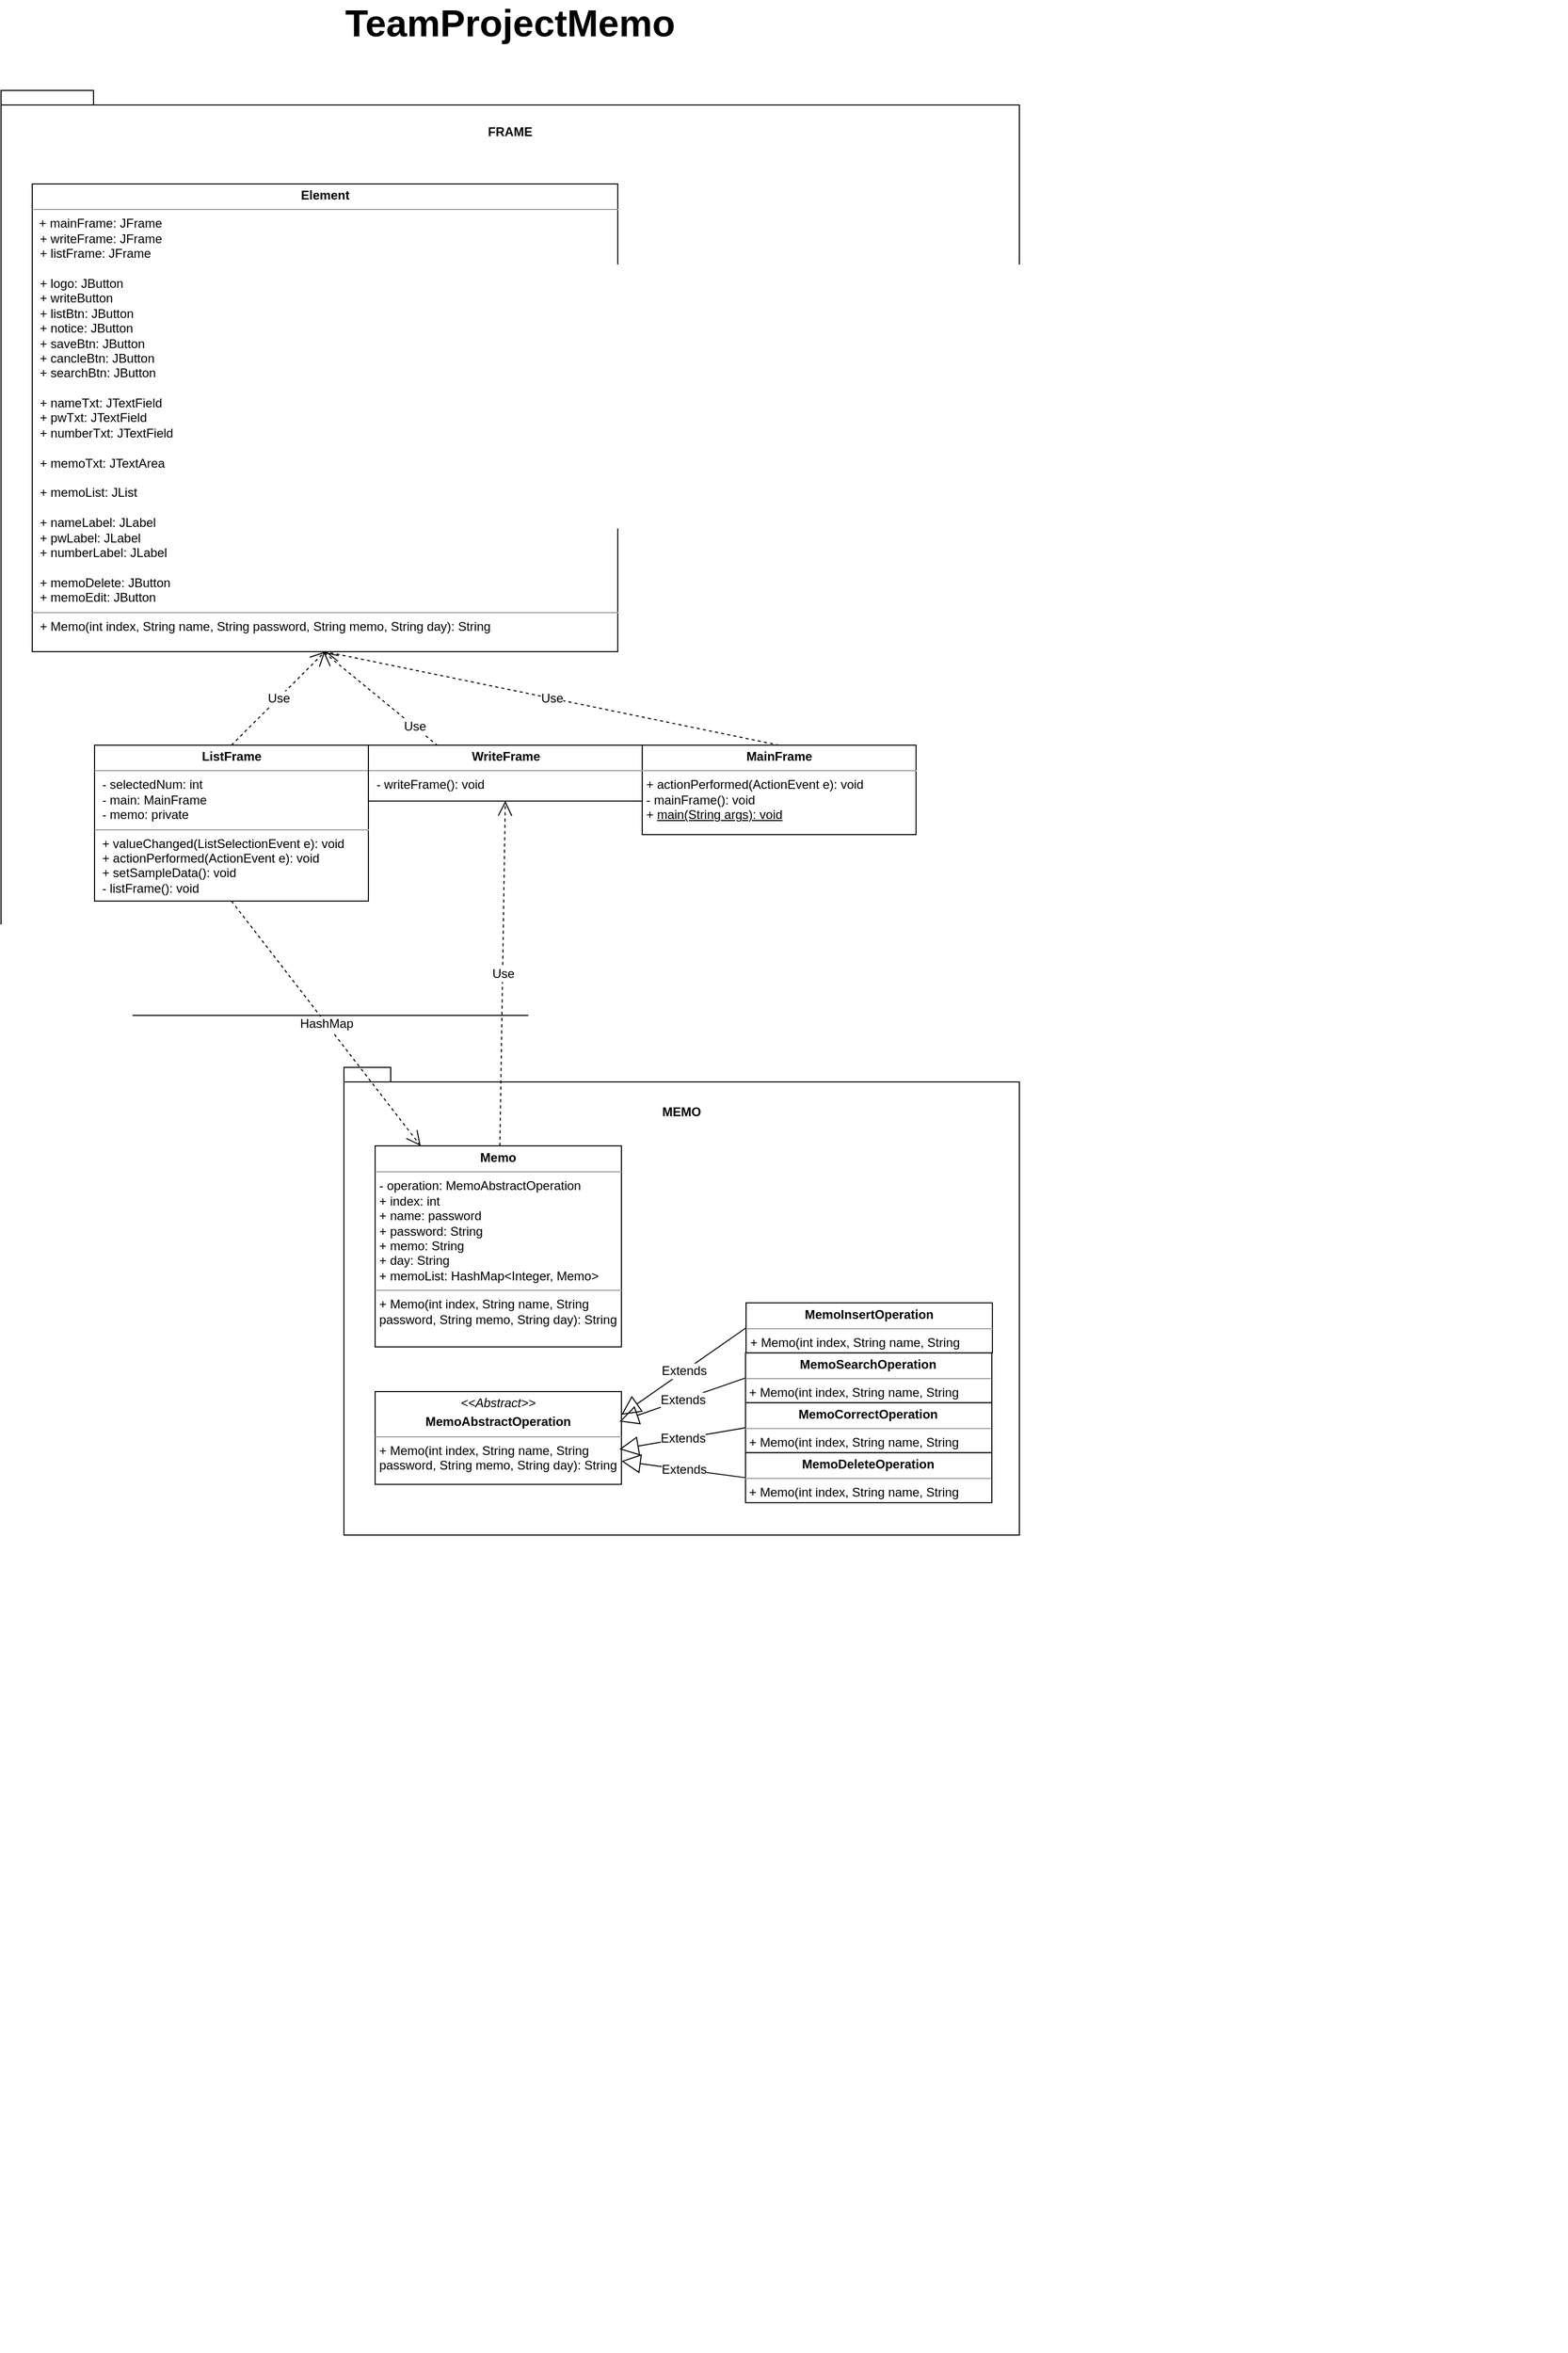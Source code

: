 <mxfile version="21.3.7" type="device">
  <diagram name="페이지-1" id="DcE2heKrIR7IktoQO1Jv">
    <mxGraphModel dx="2833" dy="928" grid="1" gridSize="10" guides="1" tooltips="1" connect="1" arrows="1" fold="1" page="1" pageScale="1" pageWidth="827" pageHeight="1169" math="0" shadow="0">
      <root>
        <mxCell id="0" />
        <mxCell id="1" parent="0" />
        <mxCell id="rqEXYIxj2KwW-6Ojv2Ma-38" value="" style="group" parent="1" vertex="1" connectable="0">
          <mxGeometry x="-80" y="70" width="827" height="2235.602" as="geometry" />
        </mxCell>
        <mxCell id="rqEXYIxj2KwW-6Ojv2Ma-4" value="&lt;span style=&quot;font-size: 36px;&quot;&gt;&lt;b&gt;TeamProjectMemo&lt;/b&gt;&lt;/span&gt;" style="text;html=1;strokeColor=none;fillColor=none;align=center;verticalAlign=middle;whiteSpace=wrap;rounded=0;" parent="rqEXYIxj2KwW-6Ojv2Ma-38" vertex="1">
          <mxGeometry x="-220" y="-20" width="60" height="30" as="geometry" />
        </mxCell>
        <mxCell id="rqEXYIxj2KwW-6Ojv2Ma-1" value="FRAME&lt;br&gt;&lt;br&gt;&lt;br&gt;&lt;br&gt;&lt;br&gt;&lt;br&gt;&lt;br&gt;&lt;br&gt;&lt;br&gt;&lt;br&gt;&lt;br&gt;&lt;br&gt;&lt;br&gt;&lt;br&gt;&lt;br&gt;&lt;br&gt;&lt;br&gt;&lt;br&gt;&lt;br&gt;&lt;br&gt;&lt;br&gt;&lt;br&gt;&lt;br&gt;&lt;br&gt;&lt;br&gt;&lt;br&gt;&lt;br&gt;&lt;br&gt;&lt;br&gt;&lt;br&gt;&lt;br&gt;&lt;br&gt;&lt;br&gt;&lt;br&gt;&lt;br&gt;&lt;br&gt;&lt;br&gt;&lt;br&gt;&lt;br&gt;&lt;br&gt;&lt;br&gt;&lt;br&gt;&lt;br&gt;&lt;br&gt;&lt;br&gt;&lt;br&gt;&lt;br&gt;&lt;br&gt;&lt;br&gt;&lt;br&gt;&lt;br&gt;&lt;br&gt;&lt;br&gt;&lt;br&gt;&lt;br&gt;&lt;br&gt;&lt;br&gt;&lt;br&gt;" style="shape=folder;fontStyle=1;spacingTop=10;tabWidth=40;tabHeight=14;tabPosition=left;html=1;whiteSpace=wrap;" parent="1" vertex="1">
          <mxGeometry x="-760" y="130" width="980" height="890" as="geometry" />
        </mxCell>
        <mxCell id="rqEXYIxj2KwW-6Ojv2Ma-2" value="MEMO&lt;br&gt;&lt;br&gt;&lt;br&gt;&lt;br&gt;&lt;br&gt;&lt;br&gt;&lt;br&gt;&lt;br&gt;&lt;br&gt;&lt;br&gt;&lt;br&gt;&lt;br&gt;&lt;br&gt;&lt;br&gt;&lt;br&gt;&lt;br&gt;&lt;br&gt;&lt;br&gt;&lt;br&gt;&lt;br&gt;&lt;br&gt;&lt;br&gt;&lt;br&gt;&lt;br&gt;&lt;br&gt;&lt;br&gt;&lt;br&gt;" style="shape=folder;fontStyle=1;spacingTop=10;tabWidth=40;tabHeight=14;tabPosition=left;html=1;whiteSpace=wrap;" parent="1" vertex="1">
          <mxGeometry x="-430" y="1070" width="650" height="450" as="geometry" />
        </mxCell>
        <mxCell id="rqEXYIxj2KwW-6Ojv2Ma-6" value="&lt;p style=&quot;margin:0px;margin-top:4px;text-align:center;&quot;&gt;&lt;b&gt;Memo&lt;/b&gt;&lt;/p&gt;&lt;hr size=&quot;1&quot;&gt;&lt;p style=&quot;margin:0px;margin-left:4px;&quot;&gt;- operation: MemoAbstractOperation&lt;/p&gt;&lt;p style=&quot;margin:0px;margin-left:4px;&quot;&gt;+ index: int&lt;/p&gt;&lt;p style=&quot;margin:0px;margin-left:4px;&quot;&gt;+ name: password&lt;/p&gt;&lt;p style=&quot;margin:0px;margin-left:4px;&quot;&gt;+ password: String&lt;/p&gt;&lt;p style=&quot;margin:0px;margin-left:4px;&quot;&gt;+ memo: String&lt;/p&gt;&lt;p style=&quot;margin:0px;margin-left:4px;&quot;&gt;+ day: String&lt;/p&gt;&lt;p style=&quot;margin:0px;margin-left:4px;&quot;&gt;+ memoList: HashMap&amp;lt;Integer, Memo&amp;gt;&lt;/p&gt;&lt;hr size=&quot;1&quot;&gt;&lt;p style=&quot;margin:0px;margin-left:4px;&quot;&gt;+ Memo(int index, String name, String password, String memo, String day): String&lt;/p&gt;" style="verticalAlign=top;align=left;overflow=fill;fontSize=12;fontFamily=Helvetica;html=1;whiteSpace=wrap;container=1;" parent="1" vertex="1">
          <mxGeometry x="-400" y="1145.524" width="237.06" height="193.41" as="geometry" />
        </mxCell>
        <mxCell id="rqEXYIxj2KwW-6Ojv2Ma-9" value="&lt;p style=&quot;margin:0px;margin-top:4px;text-align:center;&quot;&gt;&lt;i&gt;&amp;lt;&amp;lt;Abstract&amp;gt;&amp;gt;&lt;/i&gt;&lt;/p&gt;&lt;p style=&quot;margin:0px;margin-top:4px;text-align:center;&quot;&gt;&lt;b&gt;MemoAbstractOperation&lt;/b&gt;&lt;/p&gt;&lt;hr size=&quot;1&quot;&gt;&lt;p style=&quot;margin:0px;margin-left:4px;&quot;&gt;&lt;/p&gt;&lt;p style=&quot;margin:0px;margin-left:4px;&quot;&gt;+ Memo(int index, String name, String password, String memo, String day): String&lt;/p&gt;" style="verticalAlign=top;align=left;overflow=fill;fontSize=12;fontFamily=Helvetica;html=1;whiteSpace=wrap;container=1;" parent="1" vertex="1">
          <mxGeometry x="-400" y="1381.96" width="237.06" height="89.265" as="geometry" />
        </mxCell>
        <mxCell id="rqEXYIxj2KwW-6Ojv2Ma-10" value="&lt;p style=&quot;margin:0px;margin-top:4px;text-align:center;&quot;&gt;&lt;b&gt;MemoSear&lt;/b&gt;&lt;b style=&quot;background-color: initial;&quot;&gt;chOperation&lt;/b&gt;&lt;/p&gt;&lt;hr size=&quot;1&quot;&gt;&lt;p style=&quot;margin:0px;margin-left:4px;&quot;&gt;&lt;/p&gt;&lt;p style=&quot;margin:0px;margin-left:4px;&quot;&gt;+ Memo(int index, String name, String password, String memo, String day): String&lt;/p&gt;" style="verticalAlign=top;align=left;overflow=fill;fontSize=12;fontFamily=Helvetica;html=1;whiteSpace=wrap;container=1;" parent="1" vertex="1">
          <mxGeometry x="-43.53" y="1344.653" width="237.06" height="48.066" as="geometry" />
        </mxCell>
        <mxCell id="rqEXYIxj2KwW-6Ojv2Ma-12" value="&lt;p style=&quot;margin:0px;margin-top:4px;text-align:center;&quot;&gt;&lt;b&gt;MemoInsertOperation&lt;/b&gt;&lt;/p&gt;&lt;hr size=&quot;1&quot;&gt;&lt;p style=&quot;margin:0px;margin-left:4px;&quot;&gt;&lt;/p&gt;&lt;p style=&quot;margin:0px;margin-left:4px;&quot;&gt;+ Memo(int index, String name, String password, String memo, String day): String&lt;/p&gt;" style="verticalAlign=top;align=left;overflow=fill;fontSize=12;fontFamily=Helvetica;html=1;whiteSpace=wrap;container=1;" parent="1" vertex="1">
          <mxGeometry x="-43" y="1296.591" width="237.06" height="48.066" as="geometry" />
        </mxCell>
        <mxCell id="rqEXYIxj2KwW-6Ojv2Ma-13" value="&lt;p style=&quot;margin:0px;margin-top:4px;text-align:center;&quot;&gt;&lt;b&gt;MemoCorrect&lt;/b&gt;&lt;b style=&quot;background-color: initial;&quot;&gt;Operation&lt;/b&gt;&lt;/p&gt;&lt;hr size=&quot;1&quot;&gt;&lt;p style=&quot;margin:0px;margin-left:4px;&quot;&gt;&lt;/p&gt;&lt;p style=&quot;margin:0px;margin-left:4px;&quot;&gt;+ Memo(int index, String name, String password, String memo, String day): String&lt;/p&gt;" style="verticalAlign=top;align=left;overflow=fill;fontSize=12;fontFamily=Helvetica;html=1;whiteSpace=wrap;container=1;" parent="1" vertex="1">
          <mxGeometry x="-43.53" y="1392.718" width="237.06" height="48.066" as="geometry" />
        </mxCell>
        <mxCell id="rqEXYIxj2KwW-6Ojv2Ma-14" value="&lt;p style=&quot;margin:0px;margin-top:4px;text-align:center;&quot;&gt;&lt;b&gt;MemoDelete&lt;/b&gt;&lt;b style=&quot;background-color: initial;&quot;&gt;Operation&lt;/b&gt;&lt;/p&gt;&lt;hr size=&quot;1&quot;&gt;&lt;p style=&quot;margin:0px;margin-left:4px;&quot;&gt;&lt;/p&gt;&lt;p style=&quot;margin:0px;margin-left:4px;&quot;&gt;+ Memo(int index, String name, String password, String memo, String day): String&lt;/p&gt;" style="verticalAlign=top;align=left;overflow=fill;fontSize=12;fontFamily=Helvetica;html=1;whiteSpace=wrap;container=1;" parent="1" vertex="1">
          <mxGeometry x="-43.53" y="1440.784" width="237.06" height="48.066" as="geometry" />
        </mxCell>
        <mxCell id="rqEXYIxj2KwW-6Ojv2Ma-16" value="Extends" style="endArrow=block;endSize=16;endFill=0;html=1;rounded=0;fontFamily=Helvetica;fontSize=12;fontColor=default;entryX=1;entryY=0.25;entryDx=0;entryDy=0;exitX=0;exitY=0.5;exitDx=0;exitDy=0;" parent="1" source="rqEXYIxj2KwW-6Ojv2Ma-12" target="rqEXYIxj2KwW-6Ojv2Ma-9" edge="1">
          <mxGeometry width="160" relative="1" as="geometry">
            <mxPoint x="-153" y="1327.491" as="sourcePoint" />
            <mxPoint x="-160" y="1324.057" as="targetPoint" />
          </mxGeometry>
        </mxCell>
        <mxCell id="rqEXYIxj2KwW-6Ojv2Ma-17" value="Extends" style="endArrow=block;endSize=16;endFill=0;html=1;rounded=0;fontFamily=Helvetica;fontSize=12;fontColor=default;exitX=0;exitY=0.5;exitDx=0;exitDy=0;entryX=0.992;entryY=0.323;entryDx=0;entryDy=0;entryPerimeter=0;" parent="1" target="rqEXYIxj2KwW-6Ojv2Ma-9" edge="1">
          <mxGeometry width="160" relative="1" as="geometry">
            <mxPoint x="-43" y="1368.69" as="sourcePoint" />
            <mxPoint x="-170" y="1324.057" as="targetPoint" />
          </mxGeometry>
        </mxCell>
        <mxCell id="rqEXYIxj2KwW-6Ojv2Ma-18" value="Extends" style="endArrow=block;endSize=16;endFill=0;html=1;rounded=0;fontFamily=Helvetica;fontSize=12;fontColor=default;exitX=0;exitY=0.5;exitDx=0;exitDy=0;entryX=0.992;entryY=0.621;entryDx=0;entryDy=0;entryPerimeter=0;" parent="1" source="rqEXYIxj2KwW-6Ojv2Ma-13" target="rqEXYIxj2KwW-6Ojv2Ma-9" edge="1">
          <mxGeometry width="160" relative="1" as="geometry">
            <mxPoint x="-153" y="1327.491" as="sourcePoint" />
            <mxPoint x="-170" y="1324.057" as="targetPoint" />
          </mxGeometry>
        </mxCell>
        <mxCell id="rqEXYIxj2KwW-6Ojv2Ma-19" value="Extends" style="endArrow=block;endSize=16;endFill=0;html=1;rounded=0;fontFamily=Helvetica;fontSize=12;fontColor=default;entryX=1;entryY=0.75;entryDx=0;entryDy=0;exitX=0;exitY=0.5;exitDx=0;exitDy=0;" parent="1" source="rqEXYIxj2KwW-6Ojv2Ma-14" target="rqEXYIxj2KwW-6Ojv2Ma-9" edge="1">
          <mxGeometry width="160" relative="1" as="geometry">
            <mxPoint x="-153" y="1327.491" as="sourcePoint" />
            <mxPoint x="-33" y="1471.688" as="targetPoint" />
          </mxGeometry>
        </mxCell>
        <mxCell id="rqEXYIxj2KwW-6Ojv2Ma-56" value="Use" style="endArrow=open;endSize=12;dashed=1;html=1;rounded=0;fontFamily=Helvetica;fontSize=12;fontColor=default;exitX=0.5;exitY=1;exitDx=0;exitDy=0;" parent="1" source="rqEXYIxj2KwW-6Ojv2Ma-50" edge="1">
          <mxGeometry width="160" relative="1" as="geometry">
            <mxPoint x="-638" y="855.303" as="sourcePoint" />
            <mxPoint x="-450" y="670" as="targetPoint" />
          </mxGeometry>
        </mxCell>
        <mxCell id="rqEXYIxj2KwW-6Ojv2Ma-49" value="&lt;p style=&quot;margin:0px;margin-top:4px;text-align:center;&quot;&gt;&lt;b&gt;MainFrame&lt;/b&gt;&lt;/p&gt;&lt;hr size=&quot;1&quot;&gt;&lt;p style=&quot;border-color: var(--border-color); margin: 0px 0px 0px 4px;&quot;&gt;+ actionPerformed(ActionEvent e): void&lt;br style=&quot;border-color: var(--border-color);&quot;&gt;&lt;/p&gt;&lt;p style=&quot;border-color: var(--border-color); margin: 0px 0px 0px 4px;&quot;&gt;- mainFrame(): void&lt;/p&gt;&lt;p style=&quot;border-color: var(--border-color); margin: 0px 0px 0px 4px;&quot;&gt;+&amp;nbsp;&lt;u style=&quot;border-color: var(--border-color);&quot;&gt;main(String args): void&lt;/u&gt;&lt;/p&gt;" style="verticalAlign=top;align=left;overflow=fill;fontSize=12;fontFamily=Helvetica;html=1;whiteSpace=wrap;strokeColor=default;fontColor=default;fillColor=default;" parent="1" vertex="1">
          <mxGeometry x="-142.94" y="760.001" width="263.53" height="86.061" as="geometry" />
        </mxCell>
        <mxCell id="rqEXYIxj2KwW-6Ojv2Ma-54" value="Use" style="endArrow=open;endSize=12;dashed=1;html=1;rounded=0;fontFamily=Helvetica;fontSize=12;fontColor=default;entryX=0.5;entryY=1;entryDx=0;entryDy=0;exitX=0.5;exitY=0;exitDx=0;exitDy=0;" parent="1" source="rqEXYIxj2KwW-6Ojv2Ma-49" target="rqEXYIxj2KwW-6Ojv2Ma-43" edge="1">
          <mxGeometry width="160" relative="1" as="geometry">
            <mxPoint x="-185" y="760" as="sourcePoint" />
            <mxPoint x="-348" y="680" as="targetPoint" />
          </mxGeometry>
        </mxCell>
        <mxCell id="rqEXYIxj2KwW-6Ojv2Ma-43" value="&lt;p style=&quot;border-color: var(--border-color); margin: 4px 0px 0px; text-align: center;&quot;&gt;&lt;b style=&quot;border-color: var(--border-color);&quot;&gt;Element&lt;/b&gt;&lt;/p&gt;&lt;hr size=&quot;1&quot;&gt;&lt;p style=&quot;border-color: var(--border-color); margin: 4px 0px 0px;&quot;&gt;&lt;span style=&quot;background-color: initial;&quot;&gt;&amp;nbsp; + mainFrame: JFrame&lt;/span&gt;&lt;br&gt;&lt;/p&gt;&lt;p style=&quot;margin:0px;margin-left:4px;&quot;&gt;&amp;nbsp;+ writeFrame: JFrame&lt;br style=&quot;border-color: var(--border-color);&quot;&gt;&amp;nbsp;+ listFrame: JFrame&lt;br style=&quot;border-color: var(--border-color);&quot;&gt;&lt;br style=&quot;border-color: var(--border-color);&quot;&gt;&amp;nbsp;+ logo: JButton&lt;br style=&quot;border-color: var(--border-color);&quot;&gt;&amp;nbsp;+ writeButton&lt;br style=&quot;border-color: var(--border-color);&quot;&gt;&amp;nbsp;+ listBtn: JButton&lt;br style=&quot;border-color: var(--border-color);&quot;&gt;&amp;nbsp;+ notice: JButton&lt;br style=&quot;border-color: var(--border-color);&quot;&gt;&amp;nbsp;+ saveBtn: JButton&lt;br style=&quot;border-color: var(--border-color);&quot;&gt;&amp;nbsp;+ cancleBtn: JButton&lt;br style=&quot;border-color: var(--border-color);&quot;&gt;&amp;nbsp;+ searchBtn: JButton&lt;br style=&quot;border-color: var(--border-color);&quot;&gt;&lt;br style=&quot;border-color: var(--border-color);&quot;&gt;&amp;nbsp;+ nameTxt: JTextField&lt;br style=&quot;border-color: var(--border-color);&quot;&gt;&amp;nbsp;+ pwTxt: JTextField&lt;br style=&quot;border-color: var(--border-color);&quot;&gt;&amp;nbsp;+ numberTxt: JTextField&lt;br style=&quot;border-color: var(--border-color);&quot;&gt;&amp;nbsp;&lt;br style=&quot;border-color: var(--border-color);&quot;&gt;&amp;nbsp;+ memoTxt: JTextArea&lt;br style=&quot;border-color: var(--border-color);&quot;&gt;&lt;br style=&quot;border-color: var(--border-color);&quot;&gt;&amp;nbsp;+ memoList: JList&lt;br style=&quot;border-color: var(--border-color);&quot;&gt;&lt;br style=&quot;border-color: var(--border-color);&quot;&gt;&amp;nbsp;+ nameLabel: JLabel&lt;br style=&quot;border-color: var(--border-color);&quot;&gt;&amp;nbsp;+ pwLabel: JLabel&lt;br style=&quot;border-color: var(--border-color);&quot;&gt;&amp;nbsp;+ numberLabel: JLabel&lt;br style=&quot;border-color: var(--border-color);&quot;&gt;&lt;br style=&quot;border-color: var(--border-color);&quot;&gt;&amp;nbsp;+ memoDelete: JButton&lt;br style=&quot;border-color: var(--border-color);&quot;&gt;&amp;nbsp;+ memoEdit: JButton&lt;br&gt;&lt;/p&gt;&lt;hr size=&quot;1&quot;&gt;&lt;p style=&quot;margin:0px;margin-left:4px;&quot;&gt;&amp;nbsp;+ Memo(int index, String name, String password, String memo, String day): String&lt;/p&gt;" style="verticalAlign=top;align=left;overflow=fill;fontSize=12;fontFamily=Helvetica;html=1;whiteSpace=wrap;container=1;" parent="1" vertex="1">
          <mxGeometry x="-730" y="220" width="563.53" height="450" as="geometry" />
        </mxCell>
        <mxCell id="rqEXYIxj2KwW-6Ojv2Ma-53" value="Use" style="endArrow=open;endSize=12;dashed=1;html=1;rounded=0;fontFamily=Helvetica;fontSize=12;fontColor=default;entryX=0.5;entryY=1;entryDx=0;entryDy=0;exitX=0.5;exitY=0;exitDx=0;exitDy=0;" parent="1" source="rqEXYIxj2KwW-6Ojv2Ma-48" target="rqEXYIxj2KwW-6Ojv2Ma-43" edge="1">
          <mxGeometry width="160" relative="1" as="geometry">
            <mxPoint x="-130" y="760" as="sourcePoint" />
            <mxPoint x="30" y="760" as="targetPoint" />
          </mxGeometry>
        </mxCell>
        <mxCell id="rqEXYIxj2KwW-6Ojv2Ma-48" value="&lt;p style=&quot;margin:0px;margin-top:4px;text-align:center;&quot;&gt;&lt;b&gt;ListFrame&lt;/b&gt;&lt;/p&gt;&lt;hr size=&quot;1&quot;&gt;&lt;p style=&quot;border-color: var(--border-color); margin: 0px 0px 0px 4px;&quot;&gt;&amp;nbsp;- selectedNum: int&lt;/p&gt;&lt;p style=&quot;margin:0px;margin-left:4px;&quot;&gt;&amp;nbsp;- main: MainFrame&lt;br style=&quot;border-color: var(--border-color);&quot;&gt;&amp;nbsp;- memo: private&lt;br&gt;&lt;/p&gt;&lt;hr size=&quot;1&quot;&gt;&lt;p style=&quot;border-color: var(--border-color); margin: 0px 0px 0px 4px;&quot;&gt;&amp;nbsp;+ valueChanged(ListSelectionEvent e): void&lt;/p&gt;&lt;p style=&quot;border-color: var(--border-color); margin: 0px 0px 0px 4px;&quot;&gt;&amp;nbsp;+ actionPerformed(ActionEvent e): void&lt;/p&gt;&lt;p style=&quot;border-color: var(--border-color); margin: 0px 0px 0px 4px;&quot;&gt;&amp;nbsp;+ setSampleData(): void&lt;/p&gt;&lt;p style=&quot;border-color: var(--border-color); margin: 0px 0px 0px 4px;&quot;&gt;&amp;nbsp;- listFrame(): void&lt;/p&gt;" style="verticalAlign=top;align=left;overflow=fill;fontSize=12;fontFamily=Helvetica;html=1;whiteSpace=wrap;strokeColor=default;fontColor=default;fillColor=default;" parent="1" vertex="1">
          <mxGeometry x="-670" y="760" width="263.53" height="150" as="geometry" />
        </mxCell>
        <mxCell id="rqEXYIxj2KwW-6Ojv2Ma-51" value="HashMap" style="endArrow=open;endSize=12;dashed=1;html=1;rounded=0;fontFamily=Helvetica;fontSize=12;fontColor=default;exitX=0.5;exitY=1;exitDx=0;exitDy=0;" parent="1" source="rqEXYIxj2KwW-6Ojv2Ma-48" target="rqEXYIxj2KwW-6Ojv2Ma-6" edge="1">
          <mxGeometry width="160" relative="1" as="geometry">
            <mxPoint x="-160" y="800" as="sourcePoint" />
            <mxPoint y="800" as="targetPoint" />
          </mxGeometry>
        </mxCell>
        <mxCell id="rqEXYIxj2KwW-6Ojv2Ma-50" value="&lt;p style=&quot;margin:0px;margin-top:4px;text-align:center;&quot;&gt;&lt;b&gt;WriteFrame&lt;/b&gt;&lt;/p&gt;&lt;hr size=&quot;1&quot;&gt;&lt;p style=&quot;border-color: var(--border-color); margin: 0px 0px 0px 4px;&quot;&gt;&amp;nbsp;- writeFrame(): void&lt;/p&gt;&lt;p style=&quot;border-color: var(--border-color); margin: 0px 0px 0px 4px;&quot;&gt;&lt;br&gt;&lt;/p&gt;" style="verticalAlign=top;align=left;overflow=fill;fontSize=12;fontFamily=Helvetica;html=1;whiteSpace=wrap;strokeColor=default;fontColor=default;fillColor=default;" parent="1" vertex="1">
          <mxGeometry x="-406.47" y="759.997" width="263.53" height="53.788" as="geometry" />
        </mxCell>
        <mxCell id="pBEFcMNbhRXqsw11I399-1" value="Use" style="endArrow=open;endSize=12;dashed=1;html=1;rounded=0;fontFamily=Helvetica;fontSize=12;fontColor=default;entryX=0.5;entryY=1;entryDx=0;entryDy=0;" edge="1" parent="1" source="rqEXYIxj2KwW-6Ojv2Ma-6" target="rqEXYIxj2KwW-6Ojv2Ma-50">
          <mxGeometry width="160" relative="1" as="geometry">
            <mxPoint x="-265" y="824" as="sourcePoint" />
            <mxPoint x="-440" y="680" as="targetPoint" />
          </mxGeometry>
        </mxCell>
      </root>
    </mxGraphModel>
  </diagram>
</mxfile>
